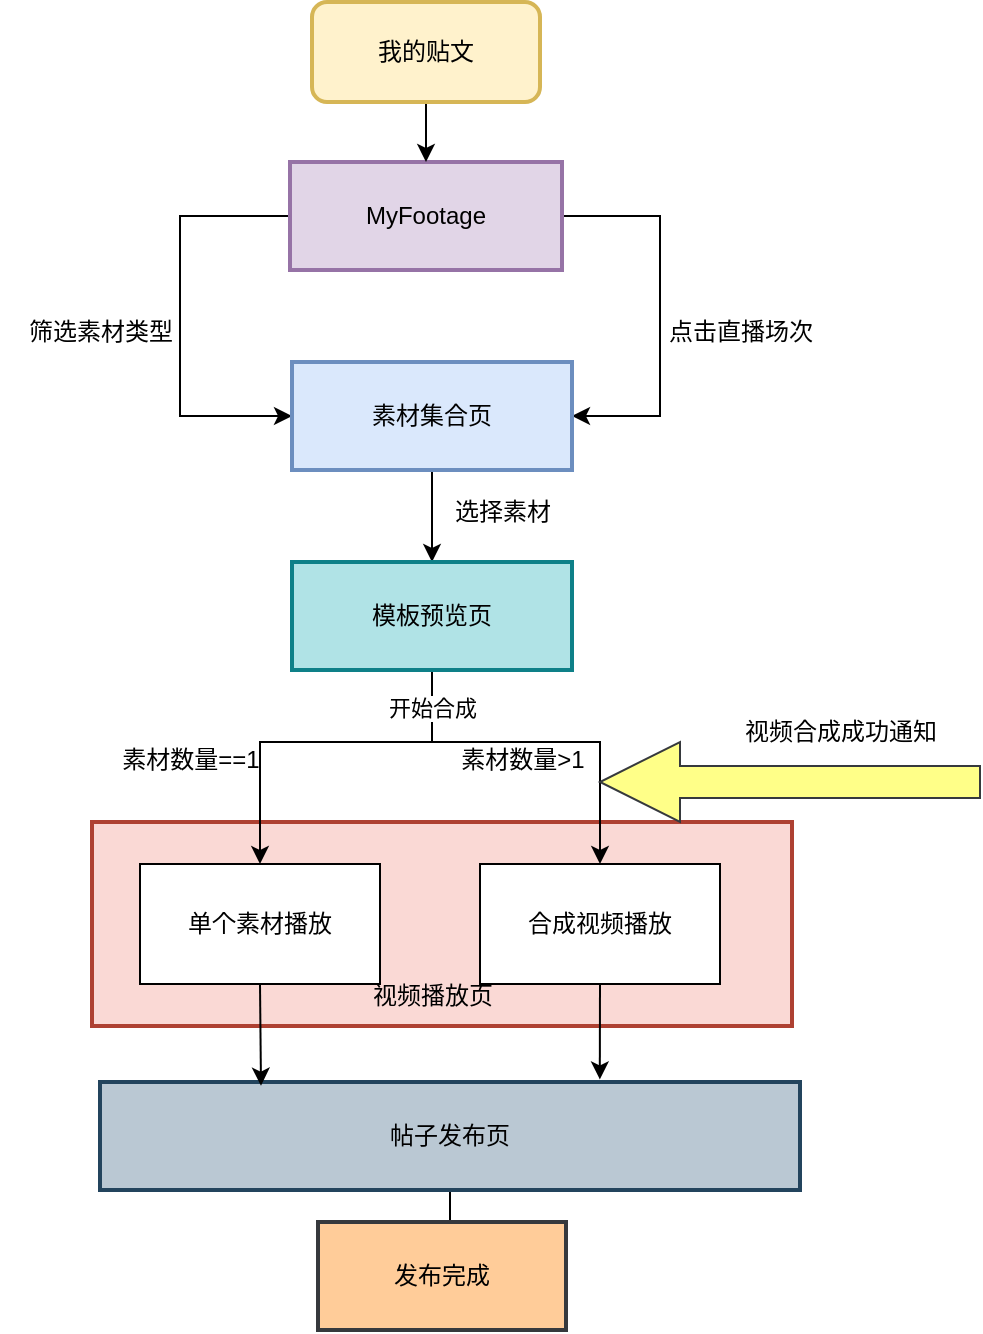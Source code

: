 <mxfile version="27.1.6">
  <diagram name="第 1 页" id="UvjpaZBokncRVDSgqY-v">
    <mxGraphModel dx="1501" dy="1975" grid="1" gridSize="10" guides="1" tooltips="1" connect="1" arrows="1" fold="1" page="1" pageScale="1" pageWidth="827" pageHeight="1169" math="0" shadow="0">
      <root>
        <mxCell id="0" />
        <mxCell id="1" parent="0" />
        <mxCell id="wM81eHvgQhmUPVbfZc3R-40" style="edgeStyle=orthogonalEdgeStyle;rounded=0;orthogonalLoop=1;jettySize=auto;html=1;entryX=0;entryY=0.5;entryDx=0;entryDy=0;" edge="1" parent="1" source="wM81eHvgQhmUPVbfZc3R-22" target="wM81eHvgQhmUPVbfZc3R-23">
          <mxGeometry relative="1" as="geometry">
            <Array as="points">
              <mxPoint x="500" y="67" />
              <mxPoint x="500" y="167" />
            </Array>
          </mxGeometry>
        </mxCell>
        <mxCell id="wM81eHvgQhmUPVbfZc3R-41" style="edgeStyle=orthogonalEdgeStyle;rounded=0;orthogonalLoop=1;jettySize=auto;html=1;entryX=1;entryY=0.5;entryDx=0;entryDy=0;" edge="1" parent="1" source="wM81eHvgQhmUPVbfZc3R-22" target="wM81eHvgQhmUPVbfZc3R-23">
          <mxGeometry relative="1" as="geometry">
            <Array as="points">
              <mxPoint x="740" y="67" />
              <mxPoint x="740" y="167" />
            </Array>
          </mxGeometry>
        </mxCell>
        <mxCell id="wM81eHvgQhmUPVbfZc3R-22" value="MyFootage" style="whiteSpace=wrap;strokeWidth=2;fillColor=#e1d5e7;strokeColor=#9673a6;" vertex="1" parent="1">
          <mxGeometry x="555" y="40" width="136" height="54" as="geometry" />
        </mxCell>
        <mxCell id="wM81eHvgQhmUPVbfZc3R-44" style="edgeStyle=orthogonalEdgeStyle;rounded=0;orthogonalLoop=1;jettySize=auto;html=1;entryX=0.5;entryY=0;entryDx=0;entryDy=0;" edge="1" parent="1" source="wM81eHvgQhmUPVbfZc3R-23" target="wM81eHvgQhmUPVbfZc3R-43">
          <mxGeometry relative="1" as="geometry" />
        </mxCell>
        <mxCell id="wM81eHvgQhmUPVbfZc3R-23" value="素材集合页" style="whiteSpace=wrap;strokeWidth=2;fillColor=#dae8fc;strokeColor=#6c8ebf;" vertex="1" parent="1">
          <mxGeometry x="556" y="140" width="140" height="54" as="geometry" />
        </mxCell>
        <mxCell id="wM81eHvgQhmUPVbfZc3R-25" value="" style="whiteSpace=wrap;strokeWidth=2;fillColor=#fad9d5;strokeColor=#ae4132;" vertex="1" parent="1">
          <mxGeometry x="456" y="370" width="350" height="102" as="geometry" />
        </mxCell>
        <mxCell id="wM81eHvgQhmUPVbfZc3R-64" style="edgeStyle=orthogonalEdgeStyle;rounded=0;orthogonalLoop=1;jettySize=auto;html=1;entryX=0.5;entryY=0;entryDx=0;entryDy=0;" edge="1" parent="1" source="wM81eHvgQhmUPVbfZc3R-26" target="wM81eHvgQhmUPVbfZc3R-27">
          <mxGeometry relative="1" as="geometry" />
        </mxCell>
        <mxCell id="wM81eHvgQhmUPVbfZc3R-26" value="帖子发布页" style="whiteSpace=wrap;strokeWidth=2;fillColor=#bac8d3;strokeColor=#23445d;" vertex="1" parent="1">
          <mxGeometry x="460" y="500" width="350" height="54" as="geometry" />
        </mxCell>
        <mxCell id="wM81eHvgQhmUPVbfZc3R-27" value="发布完成" style="whiteSpace=wrap;strokeWidth=2;fillColor=#ffcc99;strokeColor=#36393d;" vertex="1" parent="1">
          <mxGeometry x="569" y="570" width="124" height="54" as="geometry" />
        </mxCell>
        <mxCell id="wM81eHvgQhmUPVbfZc3R-34" value="筛选素材类型" style="text;html=1;align=center;verticalAlign=middle;resizable=0;points=[];autosize=1;strokeColor=none;fillColor=none;" vertex="1" parent="1">
          <mxGeometry x="410" y="110" width="100" height="30" as="geometry" />
        </mxCell>
        <mxCell id="wM81eHvgQhmUPVbfZc3R-37" value="" style="edgeStyle=orthogonalEdgeStyle;rounded=0;orthogonalLoop=1;jettySize=auto;html=1;" edge="1" parent="1" source="wM81eHvgQhmUPVbfZc3R-35" target="wM81eHvgQhmUPVbfZc3R-22">
          <mxGeometry relative="1" as="geometry" />
        </mxCell>
        <mxCell id="wM81eHvgQhmUPVbfZc3R-35" value="我的贴文" style="rounded=1;whiteSpace=wrap;html=1;strokeWidth=2;fillColor=#fff2cc;strokeColor=#d6b656;" vertex="1" parent="1">
          <mxGeometry x="566" y="-40" width="114" height="50" as="geometry" />
        </mxCell>
        <mxCell id="wM81eHvgQhmUPVbfZc3R-42" value="点击直播场次" style="text;html=1;align=center;verticalAlign=middle;resizable=0;points=[];autosize=1;strokeColor=none;fillColor=none;" vertex="1" parent="1">
          <mxGeometry x="730" y="110" width="100" height="30" as="geometry" />
        </mxCell>
        <mxCell id="wM81eHvgQhmUPVbfZc3R-49" style="edgeStyle=orthogonalEdgeStyle;rounded=0;orthogonalLoop=1;jettySize=auto;html=1;entryX=0.5;entryY=0;entryDx=0;entryDy=0;" edge="1" parent="1" source="wM81eHvgQhmUPVbfZc3R-43" target="wM81eHvgQhmUPVbfZc3R-45">
          <mxGeometry relative="1" as="geometry">
            <Array as="points">
              <mxPoint x="626" y="330" />
              <mxPoint x="540" y="330" />
            </Array>
          </mxGeometry>
        </mxCell>
        <mxCell id="wM81eHvgQhmUPVbfZc3R-50" style="edgeStyle=orthogonalEdgeStyle;rounded=0;orthogonalLoop=1;jettySize=auto;html=1;" edge="1" parent="1" source="wM81eHvgQhmUPVbfZc3R-43" target="wM81eHvgQhmUPVbfZc3R-46">
          <mxGeometry relative="1" as="geometry">
            <Array as="points">
              <mxPoint x="626" y="330" />
              <mxPoint x="710" y="330" />
            </Array>
          </mxGeometry>
        </mxCell>
        <mxCell id="wM81eHvgQhmUPVbfZc3R-59" value="开始合成" style="edgeLabel;html=1;align=center;verticalAlign=middle;resizable=0;points=[];" vertex="1" connectable="0" parent="wM81eHvgQhmUPVbfZc3R-50">
          <mxGeometry x="-0.79" relative="1" as="geometry">
            <mxPoint as="offset" />
          </mxGeometry>
        </mxCell>
        <mxCell id="wM81eHvgQhmUPVbfZc3R-43" value="模板预览页" style="whiteSpace=wrap;strokeWidth=2;fillColor=#b0e3e6;strokeColor=#0e8088;" vertex="1" parent="1">
          <mxGeometry x="556" y="240" width="140" height="54" as="geometry" />
        </mxCell>
        <mxCell id="wM81eHvgQhmUPVbfZc3R-45" value="单个素材播放" style="rounded=0;whiteSpace=wrap;html=1;" vertex="1" parent="1">
          <mxGeometry x="480" y="391" width="120" height="60" as="geometry" />
        </mxCell>
        <mxCell id="wM81eHvgQhmUPVbfZc3R-46" value="合成视频播放" style="rounded=0;whiteSpace=wrap;html=1;" vertex="1" parent="1">
          <mxGeometry x="650" y="391" width="120" height="60" as="geometry" />
        </mxCell>
        <mxCell id="wM81eHvgQhmUPVbfZc3R-48" value="视频播放页" style="text;html=1;align=center;verticalAlign=middle;resizable=0;points=[];autosize=1;strokeColor=none;fillColor=none;" vertex="1" parent="1">
          <mxGeometry x="586" y="442" width="80" height="30" as="geometry" />
        </mxCell>
        <mxCell id="wM81eHvgQhmUPVbfZc3R-51" value="素材数量==1" style="text;html=1;align=center;verticalAlign=middle;resizable=0;points=[];autosize=1;strokeColor=none;fillColor=none;" vertex="1" parent="1">
          <mxGeometry x="460" y="324" width="90" height="30" as="geometry" />
        </mxCell>
        <mxCell id="wM81eHvgQhmUPVbfZc3R-52" value="素材数量&amp;gt;1" style="text;html=1;align=center;verticalAlign=middle;resizable=0;points=[];autosize=1;strokeColor=none;fillColor=none;" vertex="1" parent="1">
          <mxGeometry x="626" y="324" width="90" height="30" as="geometry" />
        </mxCell>
        <mxCell id="wM81eHvgQhmUPVbfZc3R-56" value="视频合成成功通知" style="text;html=1;align=center;verticalAlign=middle;resizable=0;points=[];autosize=1;strokeColor=none;fillColor=none;" vertex="1" parent="1">
          <mxGeometry x="770" y="310" width="120" height="30" as="geometry" />
        </mxCell>
        <mxCell id="wM81eHvgQhmUPVbfZc3R-58" value="选择素材" style="text;html=1;align=center;verticalAlign=middle;resizable=0;points=[];autosize=1;strokeColor=none;fillColor=none;" vertex="1" parent="1">
          <mxGeometry x="626" y="200" width="70" height="30" as="geometry" />
        </mxCell>
        <mxCell id="wM81eHvgQhmUPVbfZc3R-66" value="" style="endArrow=classic;html=1;rounded=0;exitX=0.5;exitY=1;exitDx=0;exitDy=0;entryX=0.23;entryY=0.034;entryDx=0;entryDy=0;entryPerimeter=0;" edge="1" parent="1" source="wM81eHvgQhmUPVbfZc3R-45" target="wM81eHvgQhmUPVbfZc3R-26">
          <mxGeometry width="50" height="50" relative="1" as="geometry">
            <mxPoint x="260" y="530" as="sourcePoint" />
            <mxPoint x="310" y="480" as="targetPoint" />
          </mxGeometry>
        </mxCell>
        <mxCell id="wM81eHvgQhmUPVbfZc3R-67" value="" style="endArrow=classic;html=1;rounded=0;exitX=0.5;exitY=1;exitDx=0;exitDy=0;entryX=0.714;entryY=-0.024;entryDx=0;entryDy=0;entryPerimeter=0;" edge="1" parent="1" source="wM81eHvgQhmUPVbfZc3R-46" target="wM81eHvgQhmUPVbfZc3R-26">
          <mxGeometry width="50" height="50" relative="1" as="geometry">
            <mxPoint x="320" y="510" as="sourcePoint" />
            <mxPoint x="370" y="460" as="targetPoint" />
          </mxGeometry>
        </mxCell>
        <mxCell id="wM81eHvgQhmUPVbfZc3R-69" value="" style="html=1;shadow=0;dashed=0;align=center;verticalAlign=middle;shape=mxgraph.arrows2.arrow;dy=0.6;dx=40;flipH=1;notch=0;fillColor=#ffff88;strokeColor=#36393d;" vertex="1" parent="1">
          <mxGeometry x="710" y="330" width="190" height="40" as="geometry" />
        </mxCell>
      </root>
    </mxGraphModel>
  </diagram>
</mxfile>
